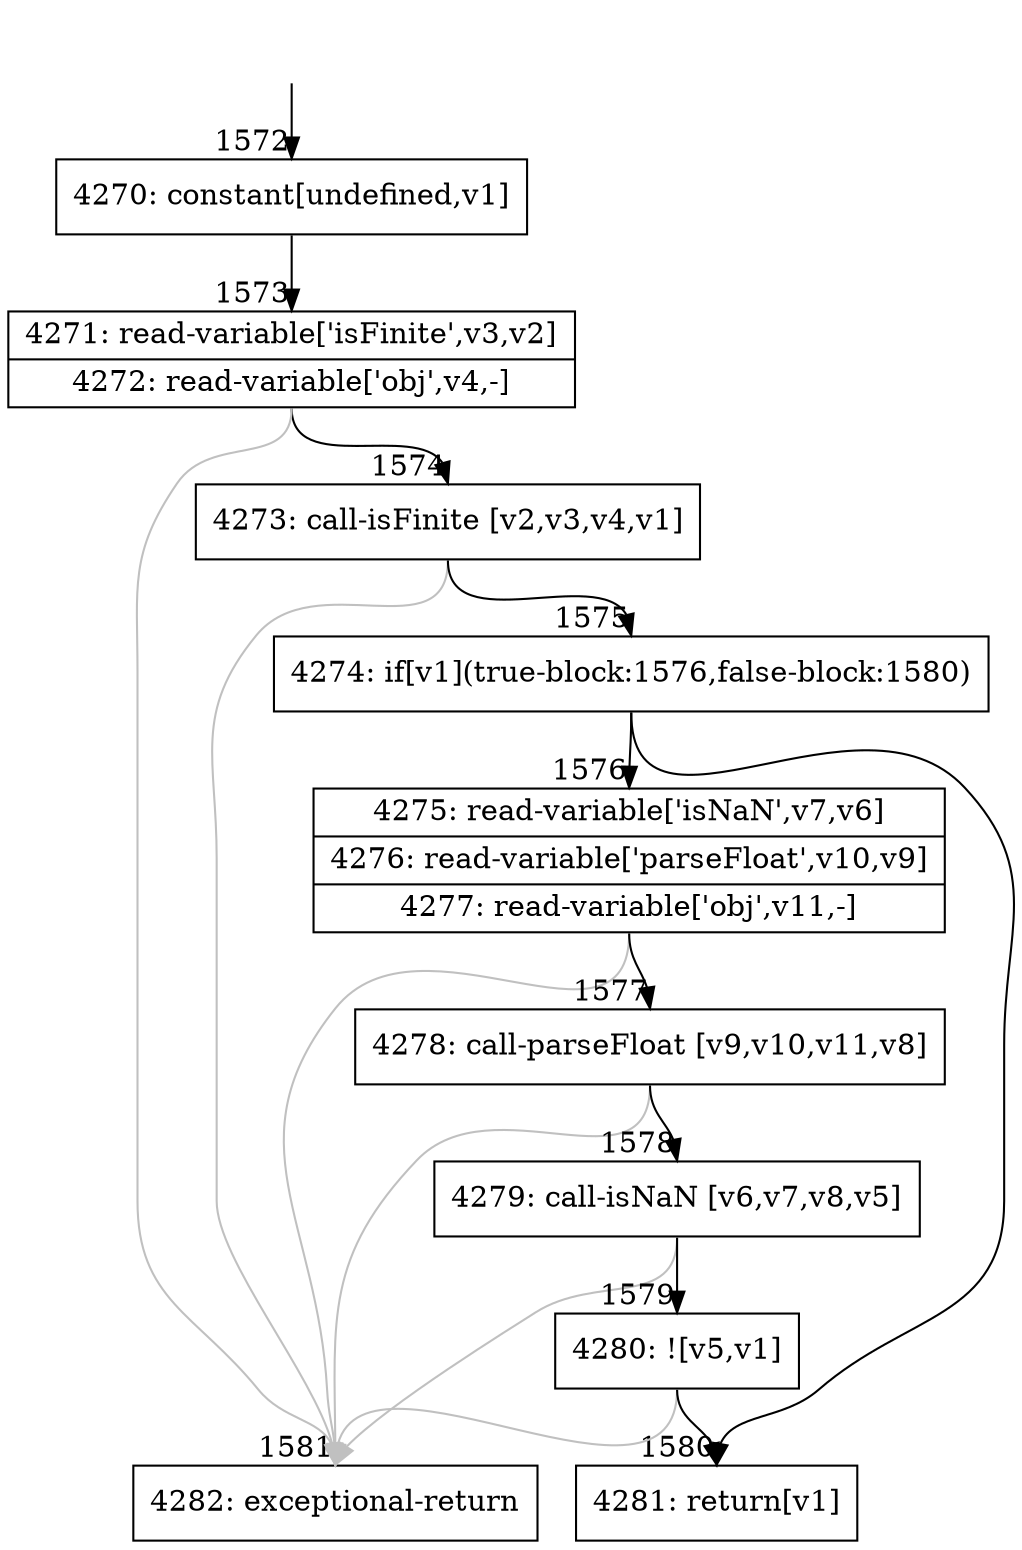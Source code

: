 digraph {
rankdir="TD"
BB_entry128[shape=none,label=""];
BB_entry128 -> BB1572 [tailport=s, headport=n, headlabel="    1572"]
BB1572 [shape=record label="{4270: constant[undefined,v1]}" ] 
BB1572 -> BB1573 [tailport=s, headport=n, headlabel="      1573"]
BB1573 [shape=record label="{4271: read-variable['isFinite',v3,v2]|4272: read-variable['obj',v4,-]}" ] 
BB1573 -> BB1574 [tailport=s, headport=n, headlabel="      1574"]
BB1573 -> BB1581 [tailport=s, headport=n, color=gray, headlabel="      1581"]
BB1574 [shape=record label="{4273: call-isFinite [v2,v3,v4,v1]}" ] 
BB1574 -> BB1575 [tailport=s, headport=n, headlabel="      1575"]
BB1574 -> BB1581 [tailport=s, headport=n, color=gray]
BB1575 [shape=record label="{4274: if[v1](true-block:1576,false-block:1580)}" ] 
BB1575 -> BB1580 [tailport=s, headport=n, headlabel="      1580"]
BB1575 -> BB1576 [tailport=s, headport=n, headlabel="      1576"]
BB1576 [shape=record label="{4275: read-variable['isNaN',v7,v6]|4276: read-variable['parseFloat',v10,v9]|4277: read-variable['obj',v11,-]}" ] 
BB1576 -> BB1577 [tailport=s, headport=n, headlabel="      1577"]
BB1576 -> BB1581 [tailport=s, headport=n, color=gray]
BB1577 [shape=record label="{4278: call-parseFloat [v9,v10,v11,v8]}" ] 
BB1577 -> BB1578 [tailport=s, headport=n, headlabel="      1578"]
BB1577 -> BB1581 [tailport=s, headport=n, color=gray]
BB1578 [shape=record label="{4279: call-isNaN [v6,v7,v8,v5]}" ] 
BB1578 -> BB1579 [tailport=s, headport=n, headlabel="      1579"]
BB1578 -> BB1581 [tailport=s, headport=n, color=gray]
BB1579 [shape=record label="{4280: ![v5,v1]}" ] 
BB1579 -> BB1580 [tailport=s, headport=n]
BB1579 -> BB1581 [tailport=s, headport=n, color=gray]
BB1580 [shape=record label="{4281: return[v1]}" ] 
BB1581 [shape=record label="{4282: exceptional-return}" ] 
//#$~ 1283
}
